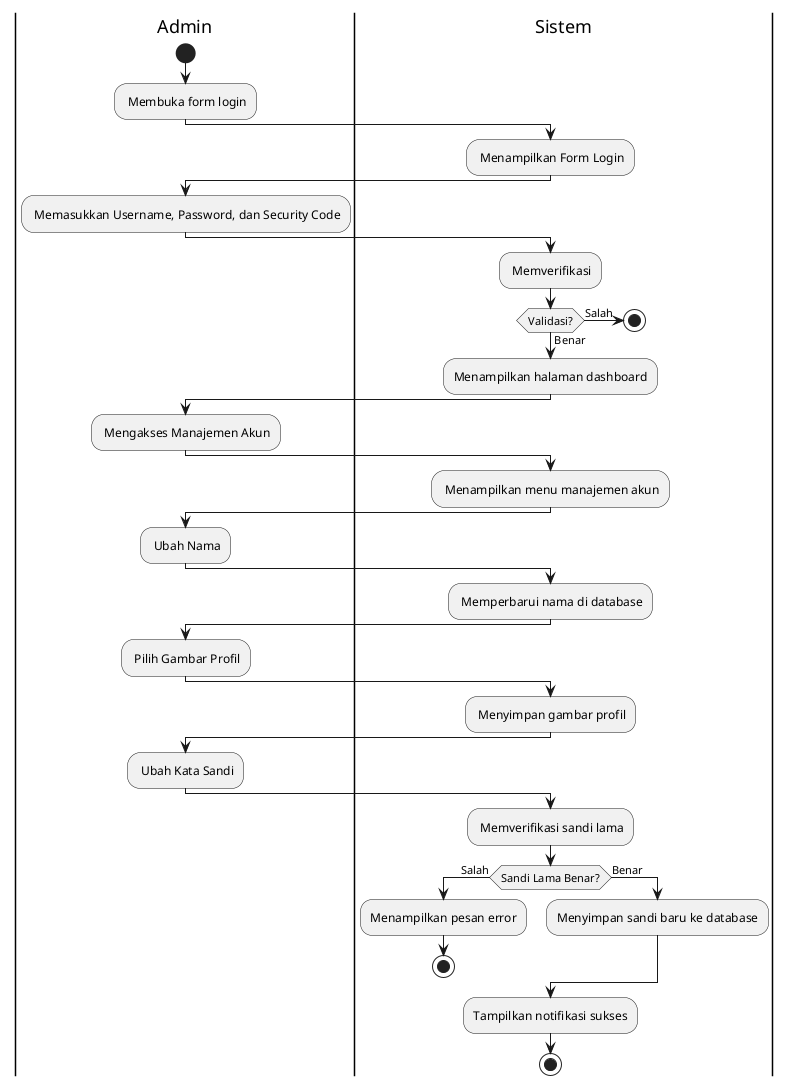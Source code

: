 @startuml
|Admin|
start
: Membuka form login;
|Sistem|
: Menampilkan Form Login;
|Admin|
: Memasukkan Username, Password, dan Security Code;
|Sistem|
: Memverifikasi;

if (Validasi?) then (Salah)
    stop
else (Benar)
    :Menampilkan halaman dashboard;
endif

|Admin|
: Mengakses Manajemen Akun;
|Sistem|
: Menampilkan menu manajemen akun;

|Admin|
: Ubah Nama;
|Sistem|
: Memperbarui nama di database;

|Admin|
: Pilih Gambar Profil;
|Sistem|
: Menyimpan gambar profil;

|Admin|
: Ubah Kata Sandi;
|Sistem|
: Memverifikasi sandi lama;

if (Sandi Lama Benar?) then (Salah)
    :Menampilkan pesan error;
    stop
else (Benar)
    :Menyimpan sandi baru ke database;
endif

:Tampilkan notifikasi sukses;
stop
@enduml

